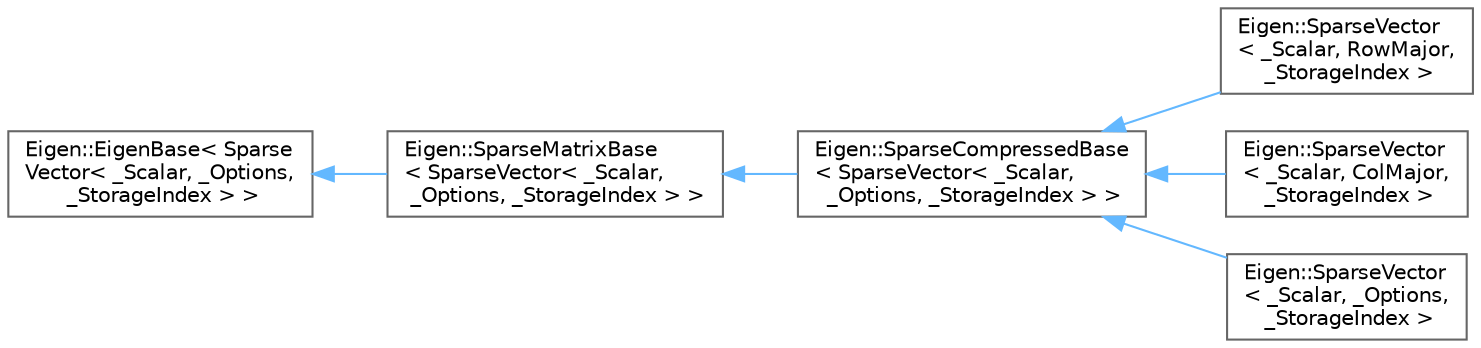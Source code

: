 digraph "Graphical Class Hierarchy"
{
 // LATEX_PDF_SIZE
  bgcolor="transparent";
  edge [fontname=Helvetica,fontsize=10,labelfontname=Helvetica,labelfontsize=10];
  node [fontname=Helvetica,fontsize=10,shape=box,height=0.2,width=0.4];
  rankdir="LR";
  Node0 [id="Node000000",label="Eigen::EigenBase\< Sparse\lVector\< _Scalar, _Options,\l _StorageIndex \> \>",height=0.2,width=0.4,color="grey40", fillcolor="white", style="filled",URL="$structEigen_1_1EigenBase.html",tooltip=" "];
  Node0 -> Node1 [id="edge570_Node000000_Node000001",dir="back",color="steelblue1",style="solid",tooltip=" "];
  Node1 [id="Node000001",label="Eigen::SparseMatrixBase\l\< SparseVector\< _Scalar,\l _Options, _StorageIndex \> \>",height=0.2,width=0.4,color="grey40", fillcolor="white", style="filled",URL="$classEigen_1_1SparseMatrixBase.html",tooltip=" "];
  Node1 -> Node2 [id="edge571_Node000001_Node000002",dir="back",color="steelblue1",style="solid",tooltip=" "];
  Node2 [id="Node000002",label="Eigen::SparseCompressedBase\l\< SparseVector\< _Scalar,\l _Options, _StorageIndex \> \>",height=0.2,width=0.4,color="grey40", fillcolor="white", style="filled",URL="$classEigen_1_1SparseCompressedBase.html",tooltip=" "];
  Node2 -> Node3 [id="edge572_Node000002_Node000003",dir="back",color="steelblue1",style="solid",tooltip=" "];
  Node3 [id="Node000003",label="Eigen::SparseVector\l\< _Scalar, RowMajor,\l _StorageIndex \>",height=0.2,width=0.4,color="grey40", fillcolor="white", style="filled",URL="$classEigen_1_1SparseVector.html",tooltip=" "];
  Node2 -> Node4 [id="edge573_Node000002_Node000004",dir="back",color="steelblue1",style="solid",tooltip=" "];
  Node4 [id="Node000004",label="Eigen::SparseVector\l\< _Scalar, ColMajor,\l _StorageIndex \>",height=0.2,width=0.4,color="grey40", fillcolor="white", style="filled",URL="$classEigen_1_1SparseVector.html",tooltip=" "];
  Node2 -> Node5 [id="edge574_Node000002_Node000005",dir="back",color="steelblue1",style="solid",tooltip=" "];
  Node5 [id="Node000005",label="Eigen::SparseVector\l\< _Scalar, _Options,\l _StorageIndex \>",height=0.2,width=0.4,color="grey40", fillcolor="white", style="filled",URL="$classEigen_1_1SparseVector.html",tooltip="a sparse vector class"];
}

